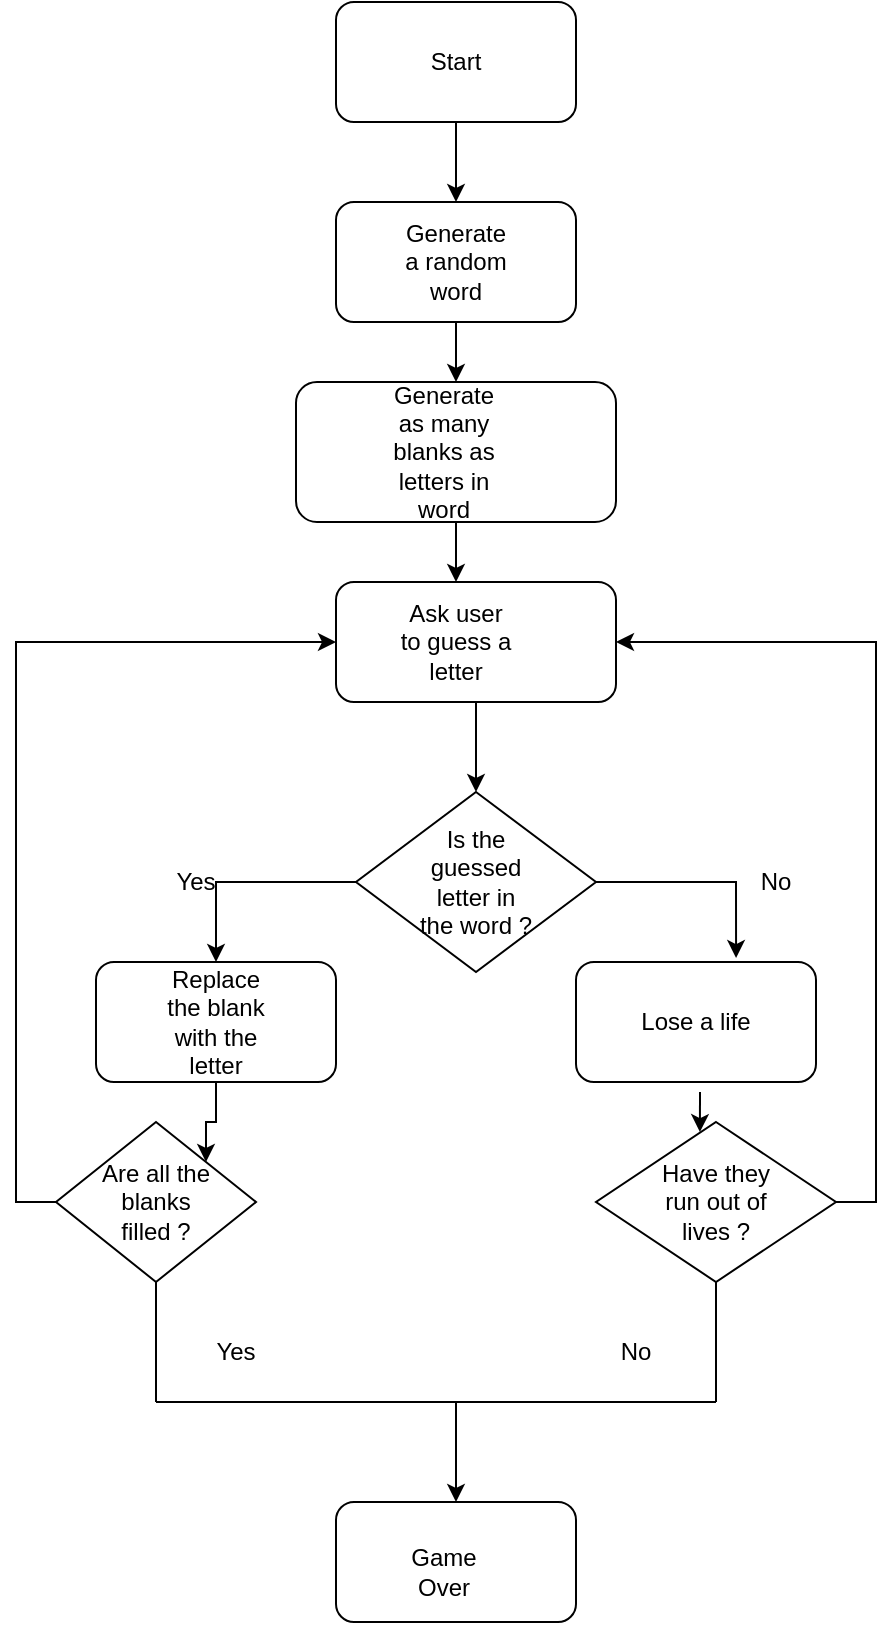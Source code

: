 <mxfile version="15.9.4" type="github">
  <diagram id="5DhgcH6jzRLOfP7Qu0oW" name="Page-1">
    <mxGraphModel dx="552" dy="423" grid="1" gridSize="10" guides="1" tooltips="1" connect="1" arrows="1" fold="1" page="1" pageScale="1" pageWidth="827" pageHeight="1169" math="0" shadow="0">
      <root>
        <mxCell id="0" />
        <mxCell id="1" parent="0" />
        <mxCell id="C4PRS4rC5Xd6t-OMOcKB-3" value="" style="rounded=1;whiteSpace=wrap;html=1;" vertex="1" parent="1">
          <mxGeometry x="390" y="70" width="120" height="60" as="geometry" />
        </mxCell>
        <mxCell id="C4PRS4rC5Xd6t-OMOcKB-5" style="edgeStyle=orthogonalEdgeStyle;rounded=0;orthogonalLoop=1;jettySize=auto;html=1;exitX=0.5;exitY=1;exitDx=0;exitDy=0;" edge="1" parent="1" source="C4PRS4rC5Xd6t-OMOcKB-4">
          <mxGeometry relative="1" as="geometry">
            <mxPoint x="450" y="170" as="targetPoint" />
          </mxGeometry>
        </mxCell>
        <mxCell id="C4PRS4rC5Xd6t-OMOcKB-4" value="Start" style="text;html=1;strokeColor=none;fillColor=none;align=center;verticalAlign=middle;whiteSpace=wrap;rounded=0;" vertex="1" parent="1">
          <mxGeometry x="400" y="70" width="100" height="60" as="geometry" />
        </mxCell>
        <mxCell id="C4PRS4rC5Xd6t-OMOcKB-9" style="edgeStyle=orthogonalEdgeStyle;rounded=0;orthogonalLoop=1;jettySize=auto;html=1;exitX=0.5;exitY=1;exitDx=0;exitDy=0;" edge="1" parent="1" source="C4PRS4rC5Xd6t-OMOcKB-6">
          <mxGeometry relative="1" as="geometry">
            <mxPoint x="450" y="260" as="targetPoint" />
          </mxGeometry>
        </mxCell>
        <mxCell id="C4PRS4rC5Xd6t-OMOcKB-6" value="" style="rounded=1;whiteSpace=wrap;html=1;" vertex="1" parent="1">
          <mxGeometry x="390" y="170" width="120" height="60" as="geometry" />
        </mxCell>
        <mxCell id="C4PRS4rC5Xd6t-OMOcKB-7" value="Generate a random word" style="text;html=1;strokeColor=none;fillColor=none;align=center;verticalAlign=middle;whiteSpace=wrap;rounded=0;" vertex="1" parent="1">
          <mxGeometry x="420" y="185" width="60" height="30" as="geometry" />
        </mxCell>
        <mxCell id="C4PRS4rC5Xd6t-OMOcKB-14" style="edgeStyle=orthogonalEdgeStyle;rounded=0;orthogonalLoop=1;jettySize=auto;html=1;exitX=0.5;exitY=1;exitDx=0;exitDy=0;" edge="1" parent="1" source="C4PRS4rC5Xd6t-OMOcKB-10">
          <mxGeometry relative="1" as="geometry">
            <mxPoint x="450" y="360" as="targetPoint" />
          </mxGeometry>
        </mxCell>
        <mxCell id="C4PRS4rC5Xd6t-OMOcKB-10" value="" style="rounded=1;whiteSpace=wrap;html=1;" vertex="1" parent="1">
          <mxGeometry x="370" y="260" width="160" height="70" as="geometry" />
        </mxCell>
        <mxCell id="C4PRS4rC5Xd6t-OMOcKB-13" value="Generate as many blanks as letters in word" style="text;html=1;strokeColor=none;fillColor=none;align=center;verticalAlign=middle;whiteSpace=wrap;rounded=0;" vertex="1" parent="1">
          <mxGeometry x="414" y="280" width="60" height="30" as="geometry" />
        </mxCell>
        <mxCell id="C4PRS4rC5Xd6t-OMOcKB-28" style="edgeStyle=orthogonalEdgeStyle;rounded=0;orthogonalLoop=1;jettySize=auto;html=1;entryX=0.5;entryY=0;entryDx=0;entryDy=0;" edge="1" parent="1" source="C4PRS4rC5Xd6t-OMOcKB-15" target="C4PRS4rC5Xd6t-OMOcKB-26">
          <mxGeometry relative="1" as="geometry" />
        </mxCell>
        <mxCell id="C4PRS4rC5Xd6t-OMOcKB-15" value="" style="rounded=1;whiteSpace=wrap;html=1;" vertex="1" parent="1">
          <mxGeometry x="390" y="360" width="140" height="60" as="geometry" />
        </mxCell>
        <mxCell id="C4PRS4rC5Xd6t-OMOcKB-16" value="Ask user to guess a letter" style="text;html=1;strokeColor=none;fillColor=none;align=center;verticalAlign=middle;whiteSpace=wrap;rounded=0;" vertex="1" parent="1">
          <mxGeometry x="420" y="375" width="60" height="30" as="geometry" />
        </mxCell>
        <mxCell id="C4PRS4rC5Xd6t-OMOcKB-21" style="edgeStyle=orthogonalEdgeStyle;rounded=0;orthogonalLoop=1;jettySize=auto;html=1;exitX=1;exitY=0.5;exitDx=0;exitDy=0;entryX=1;entryY=0.5;entryDx=0;entryDy=0;" edge="1" parent="1" source="C4PRS4rC5Xd6t-OMOcKB-18" target="C4PRS4rC5Xd6t-OMOcKB-15">
          <mxGeometry relative="1" as="geometry" />
        </mxCell>
        <mxCell id="C4PRS4rC5Xd6t-OMOcKB-18" value="" style="rhombus;whiteSpace=wrap;html=1;" vertex="1" parent="1">
          <mxGeometry x="520" y="630" width="120" height="80" as="geometry" />
        </mxCell>
        <mxCell id="C4PRS4rC5Xd6t-OMOcKB-19" value="Have they run out of lives ?" style="text;html=1;strokeColor=none;fillColor=none;align=center;verticalAlign=middle;whiteSpace=wrap;rounded=0;" vertex="1" parent="1">
          <mxGeometry x="550" y="655" width="60" height="30" as="geometry" />
        </mxCell>
        <mxCell id="C4PRS4rC5Xd6t-OMOcKB-25" style="edgeStyle=orthogonalEdgeStyle;rounded=0;orthogonalLoop=1;jettySize=auto;html=1;entryX=0;entryY=0.5;entryDx=0;entryDy=0;" edge="1" parent="1" target="C4PRS4rC5Xd6t-OMOcKB-15">
          <mxGeometry relative="1" as="geometry">
            <mxPoint x="213" y="390" as="targetPoint" />
            <mxPoint x="253" y="670" as="sourcePoint" />
            <Array as="points">
              <mxPoint x="230" y="670" />
              <mxPoint x="230" y="390" />
            </Array>
          </mxGeometry>
        </mxCell>
        <mxCell id="C4PRS4rC5Xd6t-OMOcKB-22" value="" style="rhombus;whiteSpace=wrap;html=1;" vertex="1" parent="1">
          <mxGeometry x="250" y="630" width="100" height="80" as="geometry" />
        </mxCell>
        <mxCell id="C4PRS4rC5Xd6t-OMOcKB-23" value="Are all the blanks filled ?" style="text;html=1;strokeColor=none;fillColor=none;align=center;verticalAlign=middle;whiteSpace=wrap;rounded=0;" vertex="1" parent="1">
          <mxGeometry x="270" y="655" width="60" height="30" as="geometry" />
        </mxCell>
        <mxCell id="C4PRS4rC5Xd6t-OMOcKB-34" style="edgeStyle=orthogonalEdgeStyle;rounded=0;orthogonalLoop=1;jettySize=auto;html=1;entryX=0.5;entryY=0;entryDx=0;entryDy=0;" edge="1" parent="1" source="C4PRS4rC5Xd6t-OMOcKB-26" target="C4PRS4rC5Xd6t-OMOcKB-30">
          <mxGeometry relative="1" as="geometry" />
        </mxCell>
        <mxCell id="C4PRS4rC5Xd6t-OMOcKB-37" style="edgeStyle=orthogonalEdgeStyle;rounded=0;orthogonalLoop=1;jettySize=auto;html=1;entryX=0.667;entryY=-0.033;entryDx=0;entryDy=0;entryPerimeter=0;" edge="1" parent="1" source="C4PRS4rC5Xd6t-OMOcKB-26" target="C4PRS4rC5Xd6t-OMOcKB-32">
          <mxGeometry relative="1" as="geometry">
            <Array as="points">
              <mxPoint x="590" y="510" />
            </Array>
          </mxGeometry>
        </mxCell>
        <mxCell id="C4PRS4rC5Xd6t-OMOcKB-26" value="" style="rhombus;whiteSpace=wrap;html=1;" vertex="1" parent="1">
          <mxGeometry x="400" y="465" width="120" height="90" as="geometry" />
        </mxCell>
        <mxCell id="C4PRS4rC5Xd6t-OMOcKB-27" value="Is the guessed letter in the word ?" style="text;html=1;strokeColor=none;fillColor=none;align=center;verticalAlign=middle;whiteSpace=wrap;rounded=0;" vertex="1" parent="1">
          <mxGeometry x="430" y="495" width="60" height="30" as="geometry" />
        </mxCell>
        <mxCell id="C4PRS4rC5Xd6t-OMOcKB-39" style="edgeStyle=orthogonalEdgeStyle;rounded=0;orthogonalLoop=1;jettySize=auto;html=1;entryX=1;entryY=0;entryDx=0;entryDy=0;" edge="1" parent="1" source="C4PRS4rC5Xd6t-OMOcKB-30" target="C4PRS4rC5Xd6t-OMOcKB-22">
          <mxGeometry relative="1" as="geometry" />
        </mxCell>
        <mxCell id="C4PRS4rC5Xd6t-OMOcKB-30" value="" style="rounded=1;whiteSpace=wrap;html=1;" vertex="1" parent="1">
          <mxGeometry x="270" y="550" width="120" height="60" as="geometry" />
        </mxCell>
        <mxCell id="C4PRS4rC5Xd6t-OMOcKB-31" value="Replace the blank with the letter" style="text;html=1;strokeColor=none;fillColor=none;align=center;verticalAlign=middle;whiteSpace=wrap;rounded=0;" vertex="1" parent="1">
          <mxGeometry x="300" y="565" width="60" height="30" as="geometry" />
        </mxCell>
        <mxCell id="C4PRS4rC5Xd6t-OMOcKB-32" value="" style="rounded=1;whiteSpace=wrap;html=1;" vertex="1" parent="1">
          <mxGeometry x="510" y="550" width="120" height="60" as="geometry" />
        </mxCell>
        <mxCell id="C4PRS4rC5Xd6t-OMOcKB-38" style="edgeStyle=orthogonalEdgeStyle;rounded=0;orthogonalLoop=1;jettySize=auto;html=1;entryX=0.433;entryY=0.063;entryDx=0;entryDy=0;entryPerimeter=0;" edge="1" parent="1" target="C4PRS4rC5Xd6t-OMOcKB-18">
          <mxGeometry relative="1" as="geometry">
            <mxPoint x="572" y="615" as="sourcePoint" />
          </mxGeometry>
        </mxCell>
        <mxCell id="C4PRS4rC5Xd6t-OMOcKB-33" value="Lose a life" style="text;html=1;strokeColor=none;fillColor=none;align=center;verticalAlign=middle;whiteSpace=wrap;rounded=0;" vertex="1" parent="1">
          <mxGeometry x="540" y="565" width="60" height="30" as="geometry" />
        </mxCell>
        <mxCell id="C4PRS4rC5Xd6t-OMOcKB-35" value="Yes" style="text;html=1;strokeColor=none;fillColor=none;align=center;verticalAlign=middle;whiteSpace=wrap;rounded=0;" vertex="1" parent="1">
          <mxGeometry x="290" y="495" width="60" height="30" as="geometry" />
        </mxCell>
        <mxCell id="C4PRS4rC5Xd6t-OMOcKB-36" value="No" style="text;html=1;strokeColor=none;fillColor=none;align=center;verticalAlign=middle;whiteSpace=wrap;rounded=0;" vertex="1" parent="1">
          <mxGeometry x="580" y="495" width="60" height="30" as="geometry" />
        </mxCell>
        <mxCell id="C4PRS4rC5Xd6t-OMOcKB-40" value="" style="rounded=1;whiteSpace=wrap;html=1;" vertex="1" parent="1">
          <mxGeometry x="390" y="820" width="120" height="60" as="geometry" />
        </mxCell>
        <mxCell id="C4PRS4rC5Xd6t-OMOcKB-41" value="Game Over" style="text;html=1;strokeColor=none;fillColor=none;align=center;verticalAlign=middle;whiteSpace=wrap;rounded=0;" vertex="1" parent="1">
          <mxGeometry x="414" y="840" width="60" height="30" as="geometry" />
        </mxCell>
        <mxCell id="C4PRS4rC5Xd6t-OMOcKB-45" value="Yes" style="text;html=1;strokeColor=none;fillColor=none;align=center;verticalAlign=middle;whiteSpace=wrap;rounded=0;" vertex="1" parent="1">
          <mxGeometry x="310" y="730" width="60" height="30" as="geometry" />
        </mxCell>
        <mxCell id="C4PRS4rC5Xd6t-OMOcKB-46" value="No" style="text;html=1;strokeColor=none;fillColor=none;align=center;verticalAlign=middle;whiteSpace=wrap;rounded=0;" vertex="1" parent="1">
          <mxGeometry x="510" y="730" width="60" height="30" as="geometry" />
        </mxCell>
        <mxCell id="C4PRS4rC5Xd6t-OMOcKB-52" value="" style="endArrow=none;html=1;rounded=0;" edge="1" parent="1">
          <mxGeometry width="50" height="50" relative="1" as="geometry">
            <mxPoint x="300" y="770" as="sourcePoint" />
            <mxPoint x="300" y="710" as="targetPoint" />
          </mxGeometry>
        </mxCell>
        <mxCell id="C4PRS4rC5Xd6t-OMOcKB-53" value="" style="endArrow=none;html=1;rounded=0;" edge="1" parent="1">
          <mxGeometry width="50" height="50" relative="1" as="geometry">
            <mxPoint x="300" y="770" as="sourcePoint" />
            <mxPoint x="580" y="770" as="targetPoint" />
            <Array as="points">
              <mxPoint x="300" y="770" />
            </Array>
          </mxGeometry>
        </mxCell>
        <mxCell id="C4PRS4rC5Xd6t-OMOcKB-54" value="" style="endArrow=none;html=1;rounded=0;entryX=0.5;entryY=1;entryDx=0;entryDy=0;" edge="1" parent="1" target="C4PRS4rC5Xd6t-OMOcKB-18">
          <mxGeometry width="50" height="50" relative="1" as="geometry">
            <mxPoint x="580" y="770" as="sourcePoint" />
            <mxPoint x="630" y="720" as="targetPoint" />
          </mxGeometry>
        </mxCell>
        <mxCell id="C4PRS4rC5Xd6t-OMOcKB-57" value="" style="endArrow=classic;html=1;rounded=0;entryX=0.5;entryY=0;entryDx=0;entryDy=0;" edge="1" parent="1" target="C4PRS4rC5Xd6t-OMOcKB-40">
          <mxGeometry width="50" height="50" relative="1" as="geometry">
            <mxPoint x="450" y="770" as="sourcePoint" />
            <mxPoint x="500" y="720" as="targetPoint" />
            <Array as="points" />
          </mxGeometry>
        </mxCell>
      </root>
    </mxGraphModel>
  </diagram>
</mxfile>
